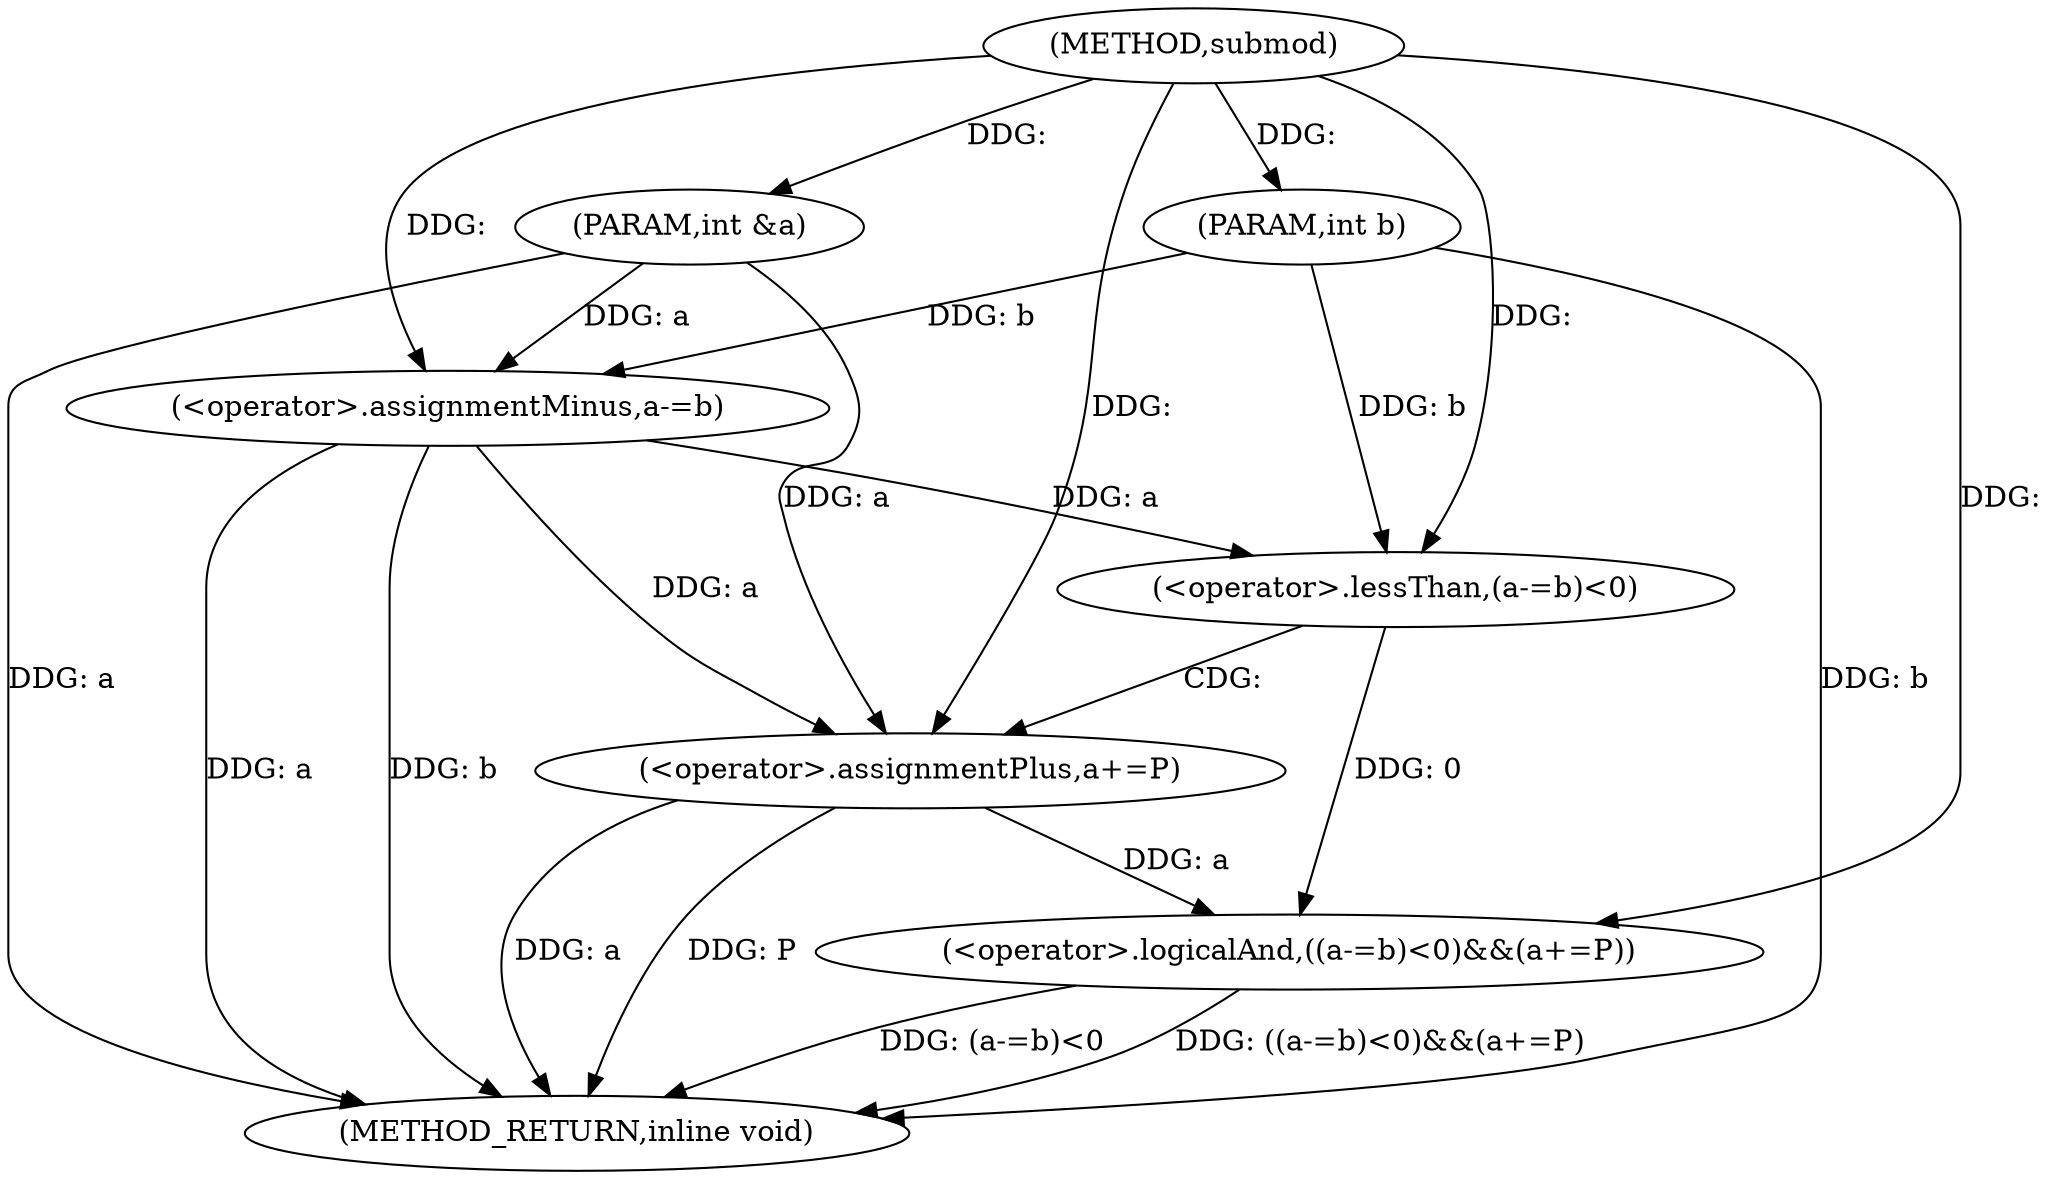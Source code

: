 digraph "submod" {  
"1000204" [label = "(METHOD,submod)" ]
"1000217" [label = "(METHOD_RETURN,inline void)" ]
"1000205" [label = "(PARAM,int &a)" ]
"1000206" [label = "(PARAM,int b)" ]
"1000208" [label = "(<operator>.logicalAnd,((a-=b)<0)&&(a+=P))" ]
"1000209" [label = "(<operator>.lessThan,(a-=b)<0)" ]
"1000214" [label = "(<operator>.assignmentPlus,a+=P)" ]
"1000210" [label = "(<operator>.assignmentMinus,a-=b)" ]
  "1000205" -> "1000217"  [ label = "DDG: a"] 
  "1000206" -> "1000217"  [ label = "DDG: b"] 
  "1000210" -> "1000217"  [ label = "DDG: a"] 
  "1000210" -> "1000217"  [ label = "DDG: b"] 
  "1000208" -> "1000217"  [ label = "DDG: (a-=b)<0"] 
  "1000214" -> "1000217"  [ label = "DDG: a"] 
  "1000208" -> "1000217"  [ label = "DDG: ((a-=b)<0)&&(a+=P)"] 
  "1000214" -> "1000217"  [ label = "DDG: P"] 
  "1000204" -> "1000205"  [ label = "DDG: "] 
  "1000204" -> "1000206"  [ label = "DDG: "] 
  "1000209" -> "1000208"  [ label = "DDG: 0"] 
  "1000214" -> "1000208"  [ label = "DDG: a"] 
  "1000204" -> "1000208"  [ label = "DDG: "] 
  "1000210" -> "1000209"  [ label = "DDG: a"] 
  "1000206" -> "1000209"  [ label = "DDG: b"] 
  "1000204" -> "1000209"  [ label = "DDG: "] 
  "1000210" -> "1000214"  [ label = "DDG: a"] 
  "1000205" -> "1000214"  [ label = "DDG: a"] 
  "1000204" -> "1000214"  [ label = "DDG: "] 
  "1000205" -> "1000210"  [ label = "DDG: a"] 
  "1000204" -> "1000210"  [ label = "DDG: "] 
  "1000206" -> "1000210"  [ label = "DDG: b"] 
  "1000209" -> "1000214"  [ label = "CDG: "] 
}
